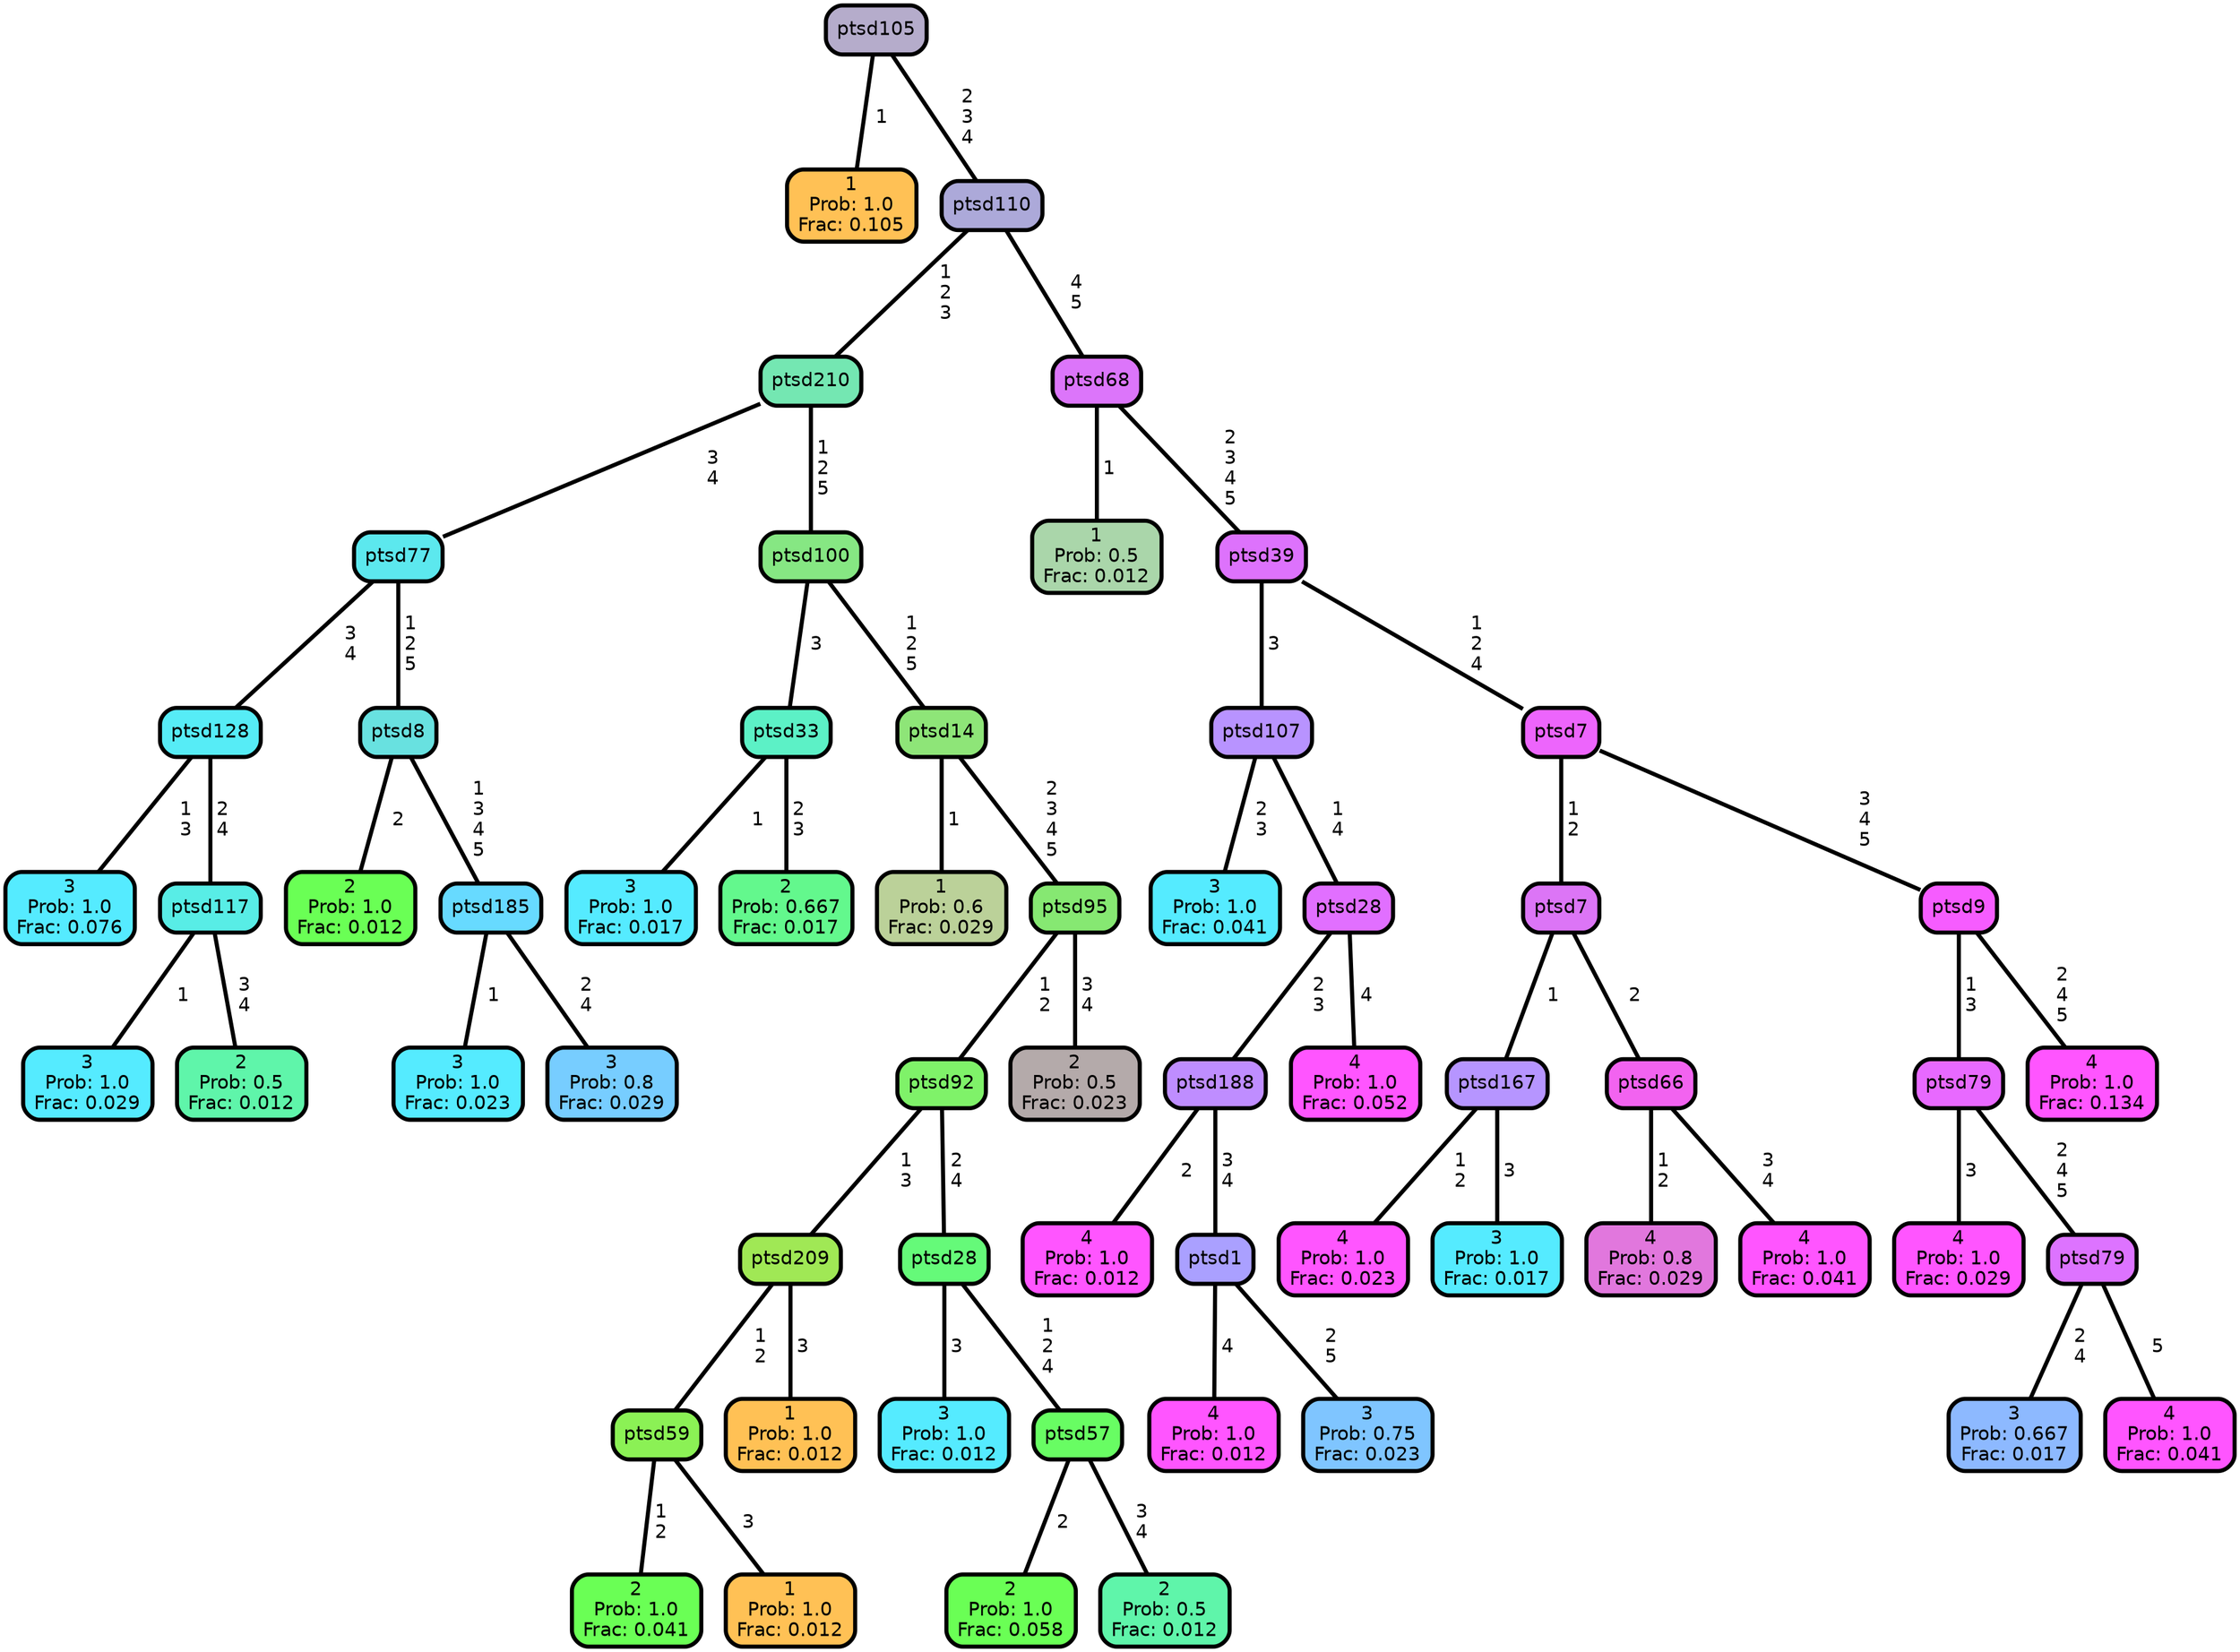 graph Tree {
node [shape=box, style="filled, rounded",color="black",penwidth="3",fontcolor="black",                 fontname=helvetica] ;
graph [ranksep="0 equally", splines=straight,                 bgcolor=transparent, dpi=200] ;
edge [fontname=helvetica, color=black] ;
0 [label="1
Prob: 1.0
Frac: 0.105", fillcolor="#ffc155"] ;
1 [label="ptsd105", fillcolor="#b5accb"] ;
2 [label="3
Prob: 1.0
Frac: 0.076", fillcolor="#55ebff"] ;
3 [label="ptsd128", fillcolor="#56ecf6"] ;
4 [label="3
Prob: 1.0
Frac: 0.029", fillcolor="#55ebff"] ;
5 [label="ptsd117", fillcolor="#58ede6"] ;
6 [label="2
Prob: 0.5
Frac: 0.012", fillcolor="#5ff5aa"] ;
7 [label="ptsd77", fillcolor="#5ce8ee"] ;
8 [label="2
Prob: 1.0
Frac: 0.012", fillcolor="#6aff55"] ;
9 [label="ptsd8", fillcolor="#68e1e0"] ;
10 [label="3
Prob: 1.0
Frac: 0.023", fillcolor="#55ebff"] ;
11 [label="ptsd185", fillcolor="#67daff"] ;
12 [label="3
Prob: 0.8
Frac: 0.029", fillcolor="#77cdff"] ;
13 [label="ptsd210", fillcolor="#74e7b2"] ;
14 [label="3
Prob: 1.0
Frac: 0.017", fillcolor="#55ebff"] ;
15 [label="ptsd33", fillcolor="#5cf1c6"] ;
16 [label="2
Prob: 0.667
Frac: 0.017", fillcolor="#63f88d"] ;
17 [label="ptsd100", fillcolor="#86e783"] ;
18 [label="1
Prob: 0.6
Frac: 0.029", fillcolor="#bbd199"] ;
19 [label="ptsd14", fillcolor="#8ee578"] ;
20 [label="2
Prob: 1.0
Frac: 0.041", fillcolor="#6aff55"] ;
21 [label="ptsd59", fillcolor="#8bf155"] ;
22 [label="1
Prob: 1.0
Frac: 0.012", fillcolor="#ffc155"] ;
23 [label="ptsd209", fillcolor="#a0e855"] ;
24 [label="1
Prob: 1.0
Frac: 0.012", fillcolor="#ffc155"] ;
25 [label="ptsd92", fillcolor="#7ff269"] ;
26 [label="3
Prob: 1.0
Frac: 0.012", fillcolor="#55ebff"] ;
27 [label="ptsd28", fillcolor="#65fa79"] ;
28 [label="2
Prob: 1.0
Frac: 0.058", fillcolor="#6aff55"] ;
29 [label="ptsd57", fillcolor="#68fd63"] ;
30 [label="2
Prob: 0.5
Frac: 0.012", fillcolor="#5ff5aa"] ;
31 [label="ptsd95", fillcolor="#86e872"] ;
32 [label="2
Prob: 0.5
Frac: 0.023", fillcolor="#b4aaaa"] ;
33 [label="ptsd110", fillcolor="#aca9d9"] ;
34 [label="1
Prob: 0.5
Frac: 0.012", fillcolor="#aad6aa"] ;
35 [label="ptsd68", fillcolor="#dc75fa"] ;
36 [label="3
Prob: 1.0
Frac: 0.041", fillcolor="#55ebff"] ;
37 [label="ptsd107", fillcolor="#b893ff"] ;
38 [label="4
Prob: 1.0
Frac: 0.012", fillcolor="#ff55ff"] ;
39 [label="ptsd188", fillcolor="#bf8dff"] ;
40 [label="4
Prob: 1.0
Frac: 0.012", fillcolor="#ff55ff"] ;
41 [label="ptsd1", fillcolor="#aaa0ff"] ;
42 [label="3
Prob: 0.75
Frac: 0.023", fillcolor="#7fc5ff"] ;
43 [label="ptsd28", fillcolor="#e16fff"] ;
44 [label="4
Prob: 1.0
Frac: 0.052", fillcolor="#ff55ff"] ;
45 [label="ptsd39", fillcolor="#dd72fc"] ;
46 [label="4
Prob: 1.0
Frac: 0.023", fillcolor="#ff55ff"] ;
47 [label="ptsd167", fillcolor="#b695ff"] ;
48 [label="3
Prob: 1.0
Frac: 0.017", fillcolor="#55ebff"] ;
49 [label="ptsd7", fillcolor="#dc75f6"] ;
50 [label="4
Prob: 0.8
Frac: 0.029", fillcolor="#e177dd"] ;
51 [label="ptsd66", fillcolor="#f263f0"] ;
52 [label="4
Prob: 1.0
Frac: 0.041", fillcolor="#ff55ff"] ;
53 [label="ptsd7", fillcolor="#ed65fc"] ;
54 [label="4
Prob: 1.0
Frac: 0.029", fillcolor="#ff55ff"] ;
55 [label="ptsd79", fillcolor="#e869ff"] ;
56 [label="3
Prob: 0.667
Frac: 0.017", fillcolor="#8db9ff"] ;
57 [label="ptsd79", fillcolor="#dd73ff"] ;
58 [label="4
Prob: 1.0
Frac: 0.041", fillcolor="#ff55ff"] ;
59 [label="ptsd9", fillcolor="#f65cff"] ;
60 [label="4
Prob: 1.0
Frac: 0.134", fillcolor="#ff55ff"] ;
1 -- 0 [label=" 1",penwidth=3] ;
1 -- 33 [label=" 2\n 3\n 4",penwidth=3] ;
3 -- 2 [label=" 1\n 3",penwidth=3] ;
3 -- 5 [label=" 2\n 4",penwidth=3] ;
5 -- 4 [label=" 1",penwidth=3] ;
5 -- 6 [label=" 3\n 4",penwidth=3] ;
7 -- 3 [label=" 3\n 4",penwidth=3] ;
7 -- 9 [label=" 1\n 2\n 5",penwidth=3] ;
9 -- 8 [label=" 2",penwidth=3] ;
9 -- 11 [label=" 1\n 3\n 4\n 5",penwidth=3] ;
11 -- 10 [label=" 1",penwidth=3] ;
11 -- 12 [label=" 2\n 4",penwidth=3] ;
13 -- 7 [label=" 3\n 4",penwidth=3] ;
13 -- 17 [label=" 1\n 2\n 5",penwidth=3] ;
15 -- 14 [label=" 1",penwidth=3] ;
15 -- 16 [label=" 2\n 3",penwidth=3] ;
17 -- 15 [label=" 3",penwidth=3] ;
17 -- 19 [label=" 1\n 2\n 5",penwidth=3] ;
19 -- 18 [label=" 1",penwidth=3] ;
19 -- 31 [label=" 2\n 3\n 4\n 5",penwidth=3] ;
21 -- 20 [label=" 1\n 2",penwidth=3] ;
21 -- 22 [label=" 3",penwidth=3] ;
23 -- 21 [label=" 1\n 2",penwidth=3] ;
23 -- 24 [label=" 3",penwidth=3] ;
25 -- 23 [label=" 1\n 3",penwidth=3] ;
25 -- 27 [label=" 2\n 4",penwidth=3] ;
27 -- 26 [label=" 3",penwidth=3] ;
27 -- 29 [label=" 1\n 2\n 4",penwidth=3] ;
29 -- 28 [label=" 2",penwidth=3] ;
29 -- 30 [label=" 3\n 4",penwidth=3] ;
31 -- 25 [label=" 1\n 2",penwidth=3] ;
31 -- 32 [label=" 3\n 4",penwidth=3] ;
33 -- 13 [label=" 1\n 2\n 3",penwidth=3] ;
33 -- 35 [label=" 4\n 5",penwidth=3] ;
35 -- 34 [label=" 1",penwidth=3] ;
35 -- 45 [label=" 2\n 3\n 4\n 5",penwidth=3] ;
37 -- 36 [label=" 2\n 3",penwidth=3] ;
37 -- 43 [label=" 1\n 4",penwidth=3] ;
39 -- 38 [label=" 2",penwidth=3] ;
39 -- 41 [label=" 3\n 4",penwidth=3] ;
41 -- 40 [label=" 4",penwidth=3] ;
41 -- 42 [label=" 2\n 5",penwidth=3] ;
43 -- 39 [label=" 2\n 3",penwidth=3] ;
43 -- 44 [label=" 4",penwidth=3] ;
45 -- 37 [label=" 3",penwidth=3] ;
45 -- 53 [label=" 1\n 2\n 4",penwidth=3] ;
47 -- 46 [label=" 1\n 2",penwidth=3] ;
47 -- 48 [label=" 3",penwidth=3] ;
49 -- 47 [label=" 1",penwidth=3] ;
49 -- 51 [label=" 2",penwidth=3] ;
51 -- 50 [label=" 1\n 2",penwidth=3] ;
51 -- 52 [label=" 3\n 4",penwidth=3] ;
53 -- 49 [label=" 1\n 2",penwidth=3] ;
53 -- 59 [label=" 3\n 4\n 5",penwidth=3] ;
55 -- 54 [label=" 3",penwidth=3] ;
55 -- 57 [label=" 2\n 4\n 5",penwidth=3] ;
57 -- 56 [label=" 2\n 4",penwidth=3] ;
57 -- 58 [label=" 5",penwidth=3] ;
59 -- 55 [label=" 1\n 3",penwidth=3] ;
59 -- 60 [label=" 2\n 4\n 5",penwidth=3] ;
{rank = same;}}